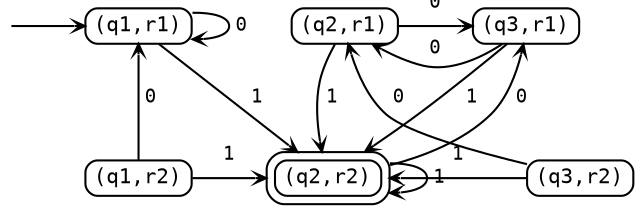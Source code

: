digraph {
  rankdir=TB;
  node [fontname=Courier,fontsize=10,shape=box,style=rounded,height=0,width=0,margin="0.055,0.042"];
  edge [arrowhead=vee,arrowsize=0.5,fontname=Courier,fontsize=9];

  {
  rank=same;
  _START[shape=none,label=""];
  q1r1[label=<(q1,r1)>];
  q2r1[label=<(q2,r1)>];
  q3r1[label=<(q3,r1)>];
  }

  {
  rank=same;
  fakestart[shape=none,label=""];
  q1r2[label=<(q1,r2)>];
  q2r2[label=<(q2,r2)>,peripheries=2];
  q3r2[label=<(q3,r2)>];
  }

  _START -> fakestart[style=invis];

  _START -> q1r1;
  fakestart -> q1r2[style=invis];
  q1r1 -> q1r1[label=<<table border="0" cellpadding="1"><tr><td>0</td></tr></table>>];
  q1r1 -> q2r2[label=<<table border="0" cellpadding="1"><tr><td>1</td></tr></table>>];
  q2r1 -> q3r1[label=<<table border="0" cellpadding="1"><tr><td>0</td></tr></table>>];
  q2r1 -> q2r2[label=<<table border="0" cellpadding="1"><tr><td>1</td></tr></table>>];
  q3r1 -> q2r1[label=<<table border="0" cellpadding="1"><tr><td>0</td></tr></table>>];
  q3r1 -> q2r2[label=<<table border="0" cellpadding="1"><tr><td>1</td></tr></table>>];
  q1r2 -> q1r1[label=<<table border="0" cellpadding="1"><tr><td>0</td></tr></table>>];
  q1r2 -> q2r2[label=<<table border="0" cellpadding="1"><tr><td>1</td></tr></table>>];
  q2r2 -> q3r1[label=<<table border="0" cellpadding="1"><tr><td>0</td></tr></table>>];
  q2r2 -> q2r2[label=<<table border="0" cellpadding="1"><tr><td>1</td></tr></table>>];
  q3r2 -> q2r1[constraint=false,label=<<table border="0" cellpadding="1"><tr><td>0</td></tr></table>>];
  q3r2 -> q2r2[constraint=false,label=<<table border="0" cellpadding="1"><tr><td>1</td></tr></table>>];
}